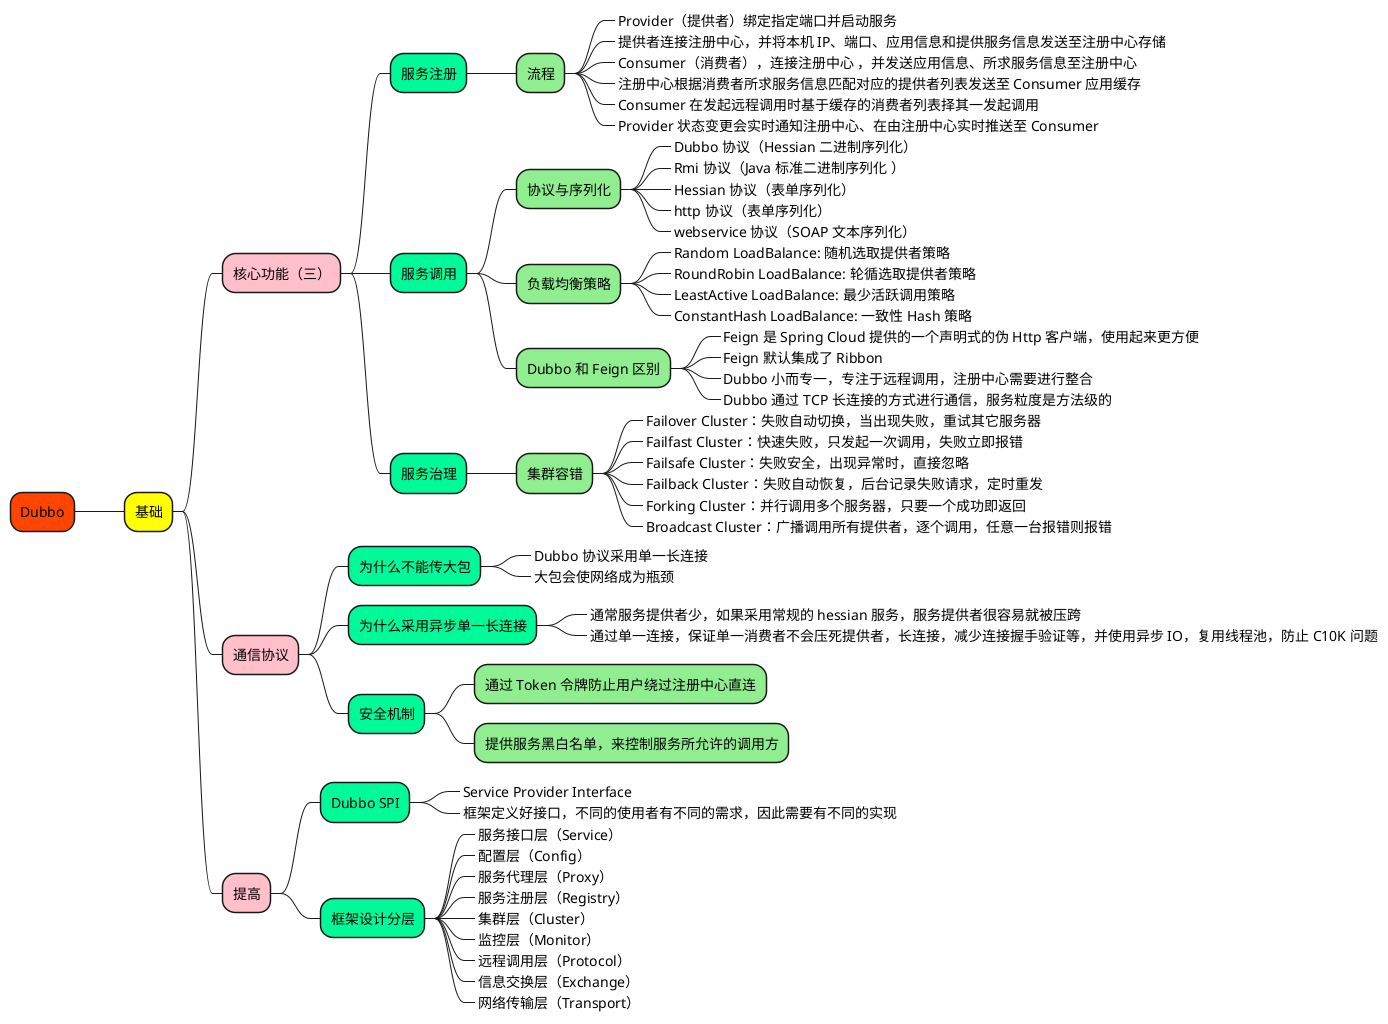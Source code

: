 @startmindmap

+[#OrangeRed] Dubbo

++[#yellow] 基础

+++[#Pink] 核心功能（三）

++++[#MediumSpringGreen] 服务注册

+++++[#LightGreen] 流程
++++++[#Aquamarine]_ Provider（提供者）绑定指定端口并启动服务
++++++[#Aquamarine]_ 提供者连接注册中心，并将本机 IP、端口、应用信息和提供服务信息发送至注册中心存储
++++++[#Aquamarine]_ Consumer（消费者），连接注册中心 ，并发送应用信息、所求服务信息至注册中心
++++++[#Aquamarine]_ 注册中心根据消费者所求服务信息匹配对应的提供者列表发送至 Consumer 应用缓存
++++++[#Aquamarine]_ Consumer 在发起远程调用时基于缓存的消费者列表择其一发起调用
++++++[#Aquamarine]_ Provider 状态变更会实时通知注册中心、在由注册中心实时推送至 Consumer

++++[#MediumSpringGreen] 服务调用

+++++[#LightGreen] 协议与序列化
++++++[#Aquamarine]_ Dubbo 协议（Hessian 二进制序列化）
++++++[#Aquamarine]_ Rmi 协议（Java 标准二进制序列化 ）
++++++[#Aquamarine]_ Hessian 协议（表单序列化）
++++++[#Aquamarine]_ http 协议（表单序列化）
++++++[#Aquamarine]_ webservice 协议（SOAP 文本序列化）

+++++[#LightGreen] 负载均衡策略
++++++[#Aquamarine]_ Random LoadBalance: 随机选取提供者策略
++++++[#Aquamarine]_ RoundRobin LoadBalance: 轮循选取提供者策略
++++++[#Aquamarine]_ LeastActive LoadBalance: 最少活跃调用策略
++++++[#Aquamarine]_ ConstantHash LoadBalance: 一致性 Hash 策略

+++++[#LightGreen] Dubbo 和 Feign 区别
++++++[#Aquamarine]_ Feign 是 Spring Cloud 提供的一个声明式的伪 Http 客户端，使用起来更方便
++++++[#Aquamarine]_ Feign 默认集成了 Ribbon
++++++[#Aquamarine]_ Dubbo 小而专一，专注于远程调用，注册中心需要进行整合
++++++[#Aquamarine]_ Dubbo 通过 TCP 长连接的方式进行通信，服务粒度是方法级的

++++[#MediumSpringGreen] 服务治理

+++++[#LightGreen] 集群容错
++++++[#Aquamarine]_ Failover Cluster：失败自动切换，当出现失败，重试其它服务器
++++++[#Aquamarine]_ Failfast Cluster：快速失败，只发起一次调用，失败立即报错
++++++[#Aquamarine]_ Failsafe Cluster：失败安全，出现异常时，直接忽略
++++++[#Aquamarine]_ Failback Cluster：失败自动恢复，后台记录失败请求，定时重发
++++++[#Aquamarine]_ Forking Cluster：并行调用多个服务器，只要一个成功即返回
++++++[#Aquamarine]_ Broadcast Cluster：广播调用所有提供者，逐个调用，任意一台报错则报错

+++[#Pink] 通信协议

++++[#MediumSpringGreen] 为什么不能传大包
+++++[#LightGreen]_ Dubbo 协议采用单一长连接
+++++[#LightGreen]_ 大包会使网络成为瓶颈
++++[#MediumSpringGreen] 为什么采用异步单一长连接
+++++[#LightGreen]_ 通常服务提供者少，如果采用常规的 hessian 服务，服务提供者很容易就被压跨
+++++[#LightGreen]_ 通过单一连接，保证单一消费者不会压死提供者，长连接，减少连接握手验证等，并使用异步 IO，复用线程池，防止 C10K 问题

++++[#MediumSpringGreen] 安全机制
+++++[#LightGreen] 通过 Token 令牌防止用户绕过注册中心直连
+++++[#LightGreen] 提供服务黑白名单，来控制服务所允许的调用方


+++[#Pink] 提高

++++[#MediumSpringGreen] Dubbo SPI
+++++[#LightGreen]_ Service Provider Interface
+++++[#LightGreen]_ 框架定义好接口，不同的使用者有不同的需求，因此需要有不同的实现

++++[#MediumSpringGreen] 框架设计分层
+++++[#LightGreen]_ 服务接口层（Service）
+++++[#LightGreen]_ 配置层（Config）
+++++[#LightGreen]_ 服务代理层（Proxy）
+++++[#LightGreen]_ 服务注册层（Registry）
+++++[#LightGreen]_ 集群层（Cluster）
+++++[#LightGreen]_ 监控层（Monitor）
+++++[#LightGreen]_ 远程调用层（Protocol）
+++++[#LightGreen]_ 信息交换层（Exchange）
+++++[#LightGreen]_ 网络传输层（Transport）


@endmindmap